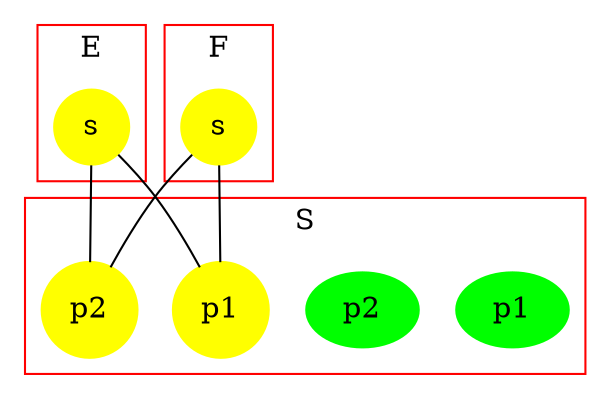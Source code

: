 #This file has been computed by KaSa: a Static Analyzer for Kappa (Kappa Static Analyzer (DomainBased-3009-gd10ca0e-dirty))
#Download sources/binaries at https://github.com/Kappa-Dev/KaSim
#
#Analysis launched at 2017/04/25 16:31:38 (GMT+2) on wf173.di.ens.fr
#Command line is: KaSa e2.ka --compute-symmetries
#
#This file contains the description of the contact map in dot.
#Please use graphviz (http://www.graphviz.org) or OmniGraffle to export it to a PDF
#
graph G{ 
subgraph cluster0 {
   0.0 [style = filled label = "s" shape =circle color = yellow size = "5"]
label =  "E";  shape = rectangle; color = red
} ; 
subgraph cluster1 {
   1.0 [style = filled label = "s" shape =circle color = yellow size = "5"]
label =  "F";  shape = rectangle; color = red
} ; 
subgraph cluster2 {
   2.0 [style = filled label = "p1" shape =ellipse color = green size = "5"]
   2.1 [style = filled label = "p2" shape =ellipse color = green size = "5"]
   2.2 [style = filled label = "p1" shape =circle color = yellow size = "5"]
   2.3 [style = filled label = "p2" shape =circle color = yellow size = "5"]
label =  "S";  shape = rectangle; color = red
} ; 
0.0 -- 2.2
0.0 -- 2.3
1.0 -- 2.2
1.0 -- 2.3
}
